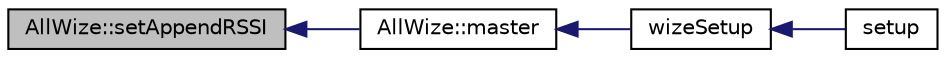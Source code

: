 digraph "AllWize::setAppendRSSI"
{
  edge [fontname="Helvetica",fontsize="10",labelfontname="Helvetica",labelfontsize="10"];
  node [fontname="Helvetica",fontsize="10",shape=record];
  rankdir="LR";
  Node1310 [label="AllWize::setAppendRSSI",height=0.2,width=0.4,color="black", fillcolor="grey75", style="filled", fontcolor="black"];
  Node1310 -> Node1311 [dir="back",color="midnightblue",fontsize="10",style="solid",fontname="Helvetica"];
  Node1311 [label="AllWize::master",height=0.2,width=0.4,color="black", fillcolor="white", style="filled",URL="$classAllWize.html#a4bc5852f9e7b1b561d58824c9cdc25c9",tooltip="Sets the module in master mode. "];
  Node1311 -> Node1312 [dir="back",color="midnightblue",fontsize="10",style="solid",fontname="Helvetica"];
  Node1312 [label="wizeSetup",height=0.2,width=0.4,color="black", fillcolor="white", style="filled",URL="$wize_8h.html#a6bd811aed13d28451110ad176dabf3c4"];
  Node1312 -> Node1313 [dir="back",color="midnightblue",fontsize="10",style="solid",fontname="Helvetica"];
  Node1313 [label="setup",height=0.2,width=0.4,color="black", fillcolor="white", style="filled",URL="$main_8cpp.html#a4fc01d736fe50cf5b977f755b675f11d"];
}
